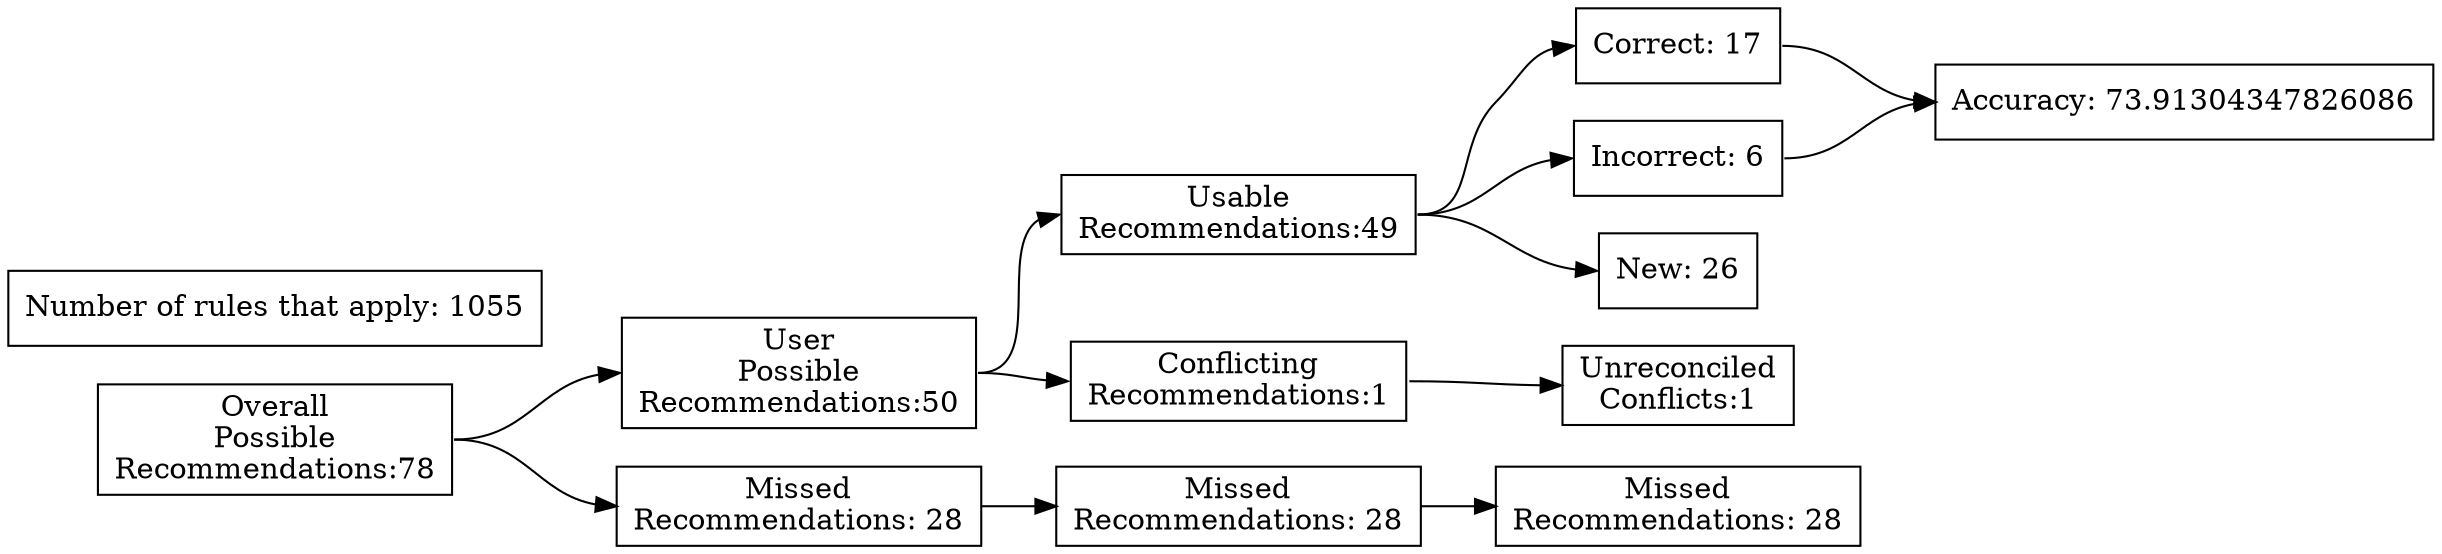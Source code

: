 digraph {
	graph [rankdir=LR]
	node [pos=r shape=box]
	edge [headport=w tailport=e]
		A [label="Overall
Possible
Recommendations:78"]
		B [label="User
Possible
Recommendations:50"]
		C [label="Missed
Recommendations: 28"]
		D [label="Usable
Recommendations:49"]
		E [label="Conflicting
Recommendations:1"]
		J [label="Missed
Recommendations: 28"]
		M [label="Unreconciled
Conflicts:1"]
		F [label="Correct: 17"]
		G [label="Incorrect: 6"]
		H [label="New: 26"]
		K [label="Missed
Recommendations: 28"]
		I [label="Accuracy: 73.91304347826086"]
		l [label="Number of rules that apply: 1055"]
			A -> B
			A -> C
			B -> D
			B -> E
			D -> F
			D -> G
			D -> H
			F -> I
			G -> I
			C -> J
			J -> K
			E -> M
}